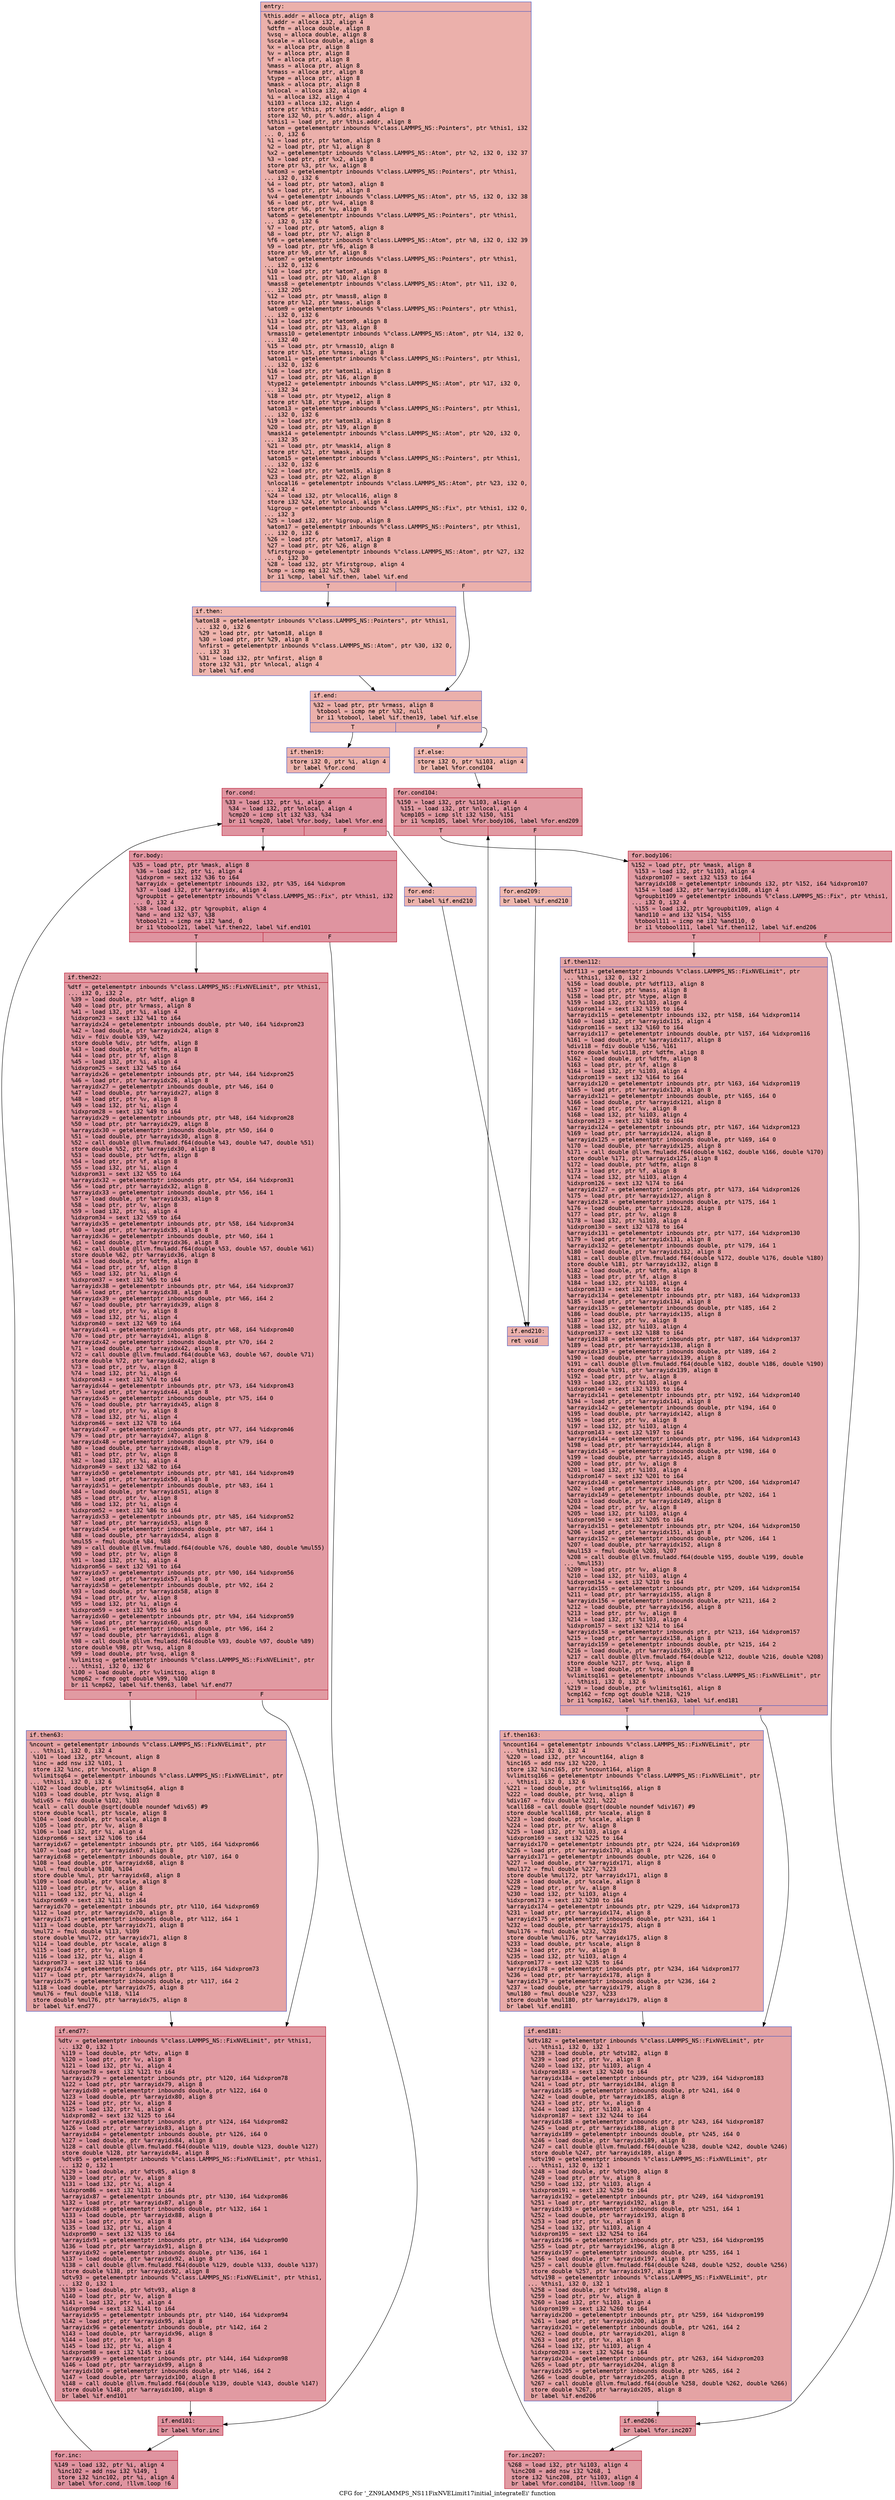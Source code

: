 digraph "CFG for '_ZN9LAMMPS_NS11FixNVELimit17initial_integrateEi' function" {
	label="CFG for '_ZN9LAMMPS_NS11FixNVELimit17initial_integrateEi' function";

	Node0x55d56b670e10 [shape=record,color="#3d50c3ff", style=filled, fillcolor="#d24b4070" fontname="Courier",label="{entry:\l|  %this.addr = alloca ptr, align 8\l  %.addr = alloca i32, align 4\l  %dtfm = alloca double, align 8\l  %vsq = alloca double, align 8\l  %scale = alloca double, align 8\l  %x = alloca ptr, align 8\l  %v = alloca ptr, align 8\l  %f = alloca ptr, align 8\l  %mass = alloca ptr, align 8\l  %rmass = alloca ptr, align 8\l  %type = alloca ptr, align 8\l  %mask = alloca ptr, align 8\l  %nlocal = alloca i32, align 4\l  %i = alloca i32, align 4\l  %i103 = alloca i32, align 4\l  store ptr %this, ptr %this.addr, align 8\l  store i32 %0, ptr %.addr, align 4\l  %this1 = load ptr, ptr %this.addr, align 8\l  %atom = getelementptr inbounds %\"class.LAMMPS_NS::Pointers\", ptr %this1, i32\l... 0, i32 6\l  %1 = load ptr, ptr %atom, align 8\l  %2 = load ptr, ptr %1, align 8\l  %x2 = getelementptr inbounds %\"class.LAMMPS_NS::Atom\", ptr %2, i32 0, i32 37\l  %3 = load ptr, ptr %x2, align 8\l  store ptr %3, ptr %x, align 8\l  %atom3 = getelementptr inbounds %\"class.LAMMPS_NS::Pointers\", ptr %this1,\l... i32 0, i32 6\l  %4 = load ptr, ptr %atom3, align 8\l  %5 = load ptr, ptr %4, align 8\l  %v4 = getelementptr inbounds %\"class.LAMMPS_NS::Atom\", ptr %5, i32 0, i32 38\l  %6 = load ptr, ptr %v4, align 8\l  store ptr %6, ptr %v, align 8\l  %atom5 = getelementptr inbounds %\"class.LAMMPS_NS::Pointers\", ptr %this1,\l... i32 0, i32 6\l  %7 = load ptr, ptr %atom5, align 8\l  %8 = load ptr, ptr %7, align 8\l  %f6 = getelementptr inbounds %\"class.LAMMPS_NS::Atom\", ptr %8, i32 0, i32 39\l  %9 = load ptr, ptr %f6, align 8\l  store ptr %9, ptr %f, align 8\l  %atom7 = getelementptr inbounds %\"class.LAMMPS_NS::Pointers\", ptr %this1,\l... i32 0, i32 6\l  %10 = load ptr, ptr %atom7, align 8\l  %11 = load ptr, ptr %10, align 8\l  %mass8 = getelementptr inbounds %\"class.LAMMPS_NS::Atom\", ptr %11, i32 0,\l... i32 205\l  %12 = load ptr, ptr %mass8, align 8\l  store ptr %12, ptr %mass, align 8\l  %atom9 = getelementptr inbounds %\"class.LAMMPS_NS::Pointers\", ptr %this1,\l... i32 0, i32 6\l  %13 = load ptr, ptr %atom9, align 8\l  %14 = load ptr, ptr %13, align 8\l  %rmass10 = getelementptr inbounds %\"class.LAMMPS_NS::Atom\", ptr %14, i32 0,\l... i32 40\l  %15 = load ptr, ptr %rmass10, align 8\l  store ptr %15, ptr %rmass, align 8\l  %atom11 = getelementptr inbounds %\"class.LAMMPS_NS::Pointers\", ptr %this1,\l... i32 0, i32 6\l  %16 = load ptr, ptr %atom11, align 8\l  %17 = load ptr, ptr %16, align 8\l  %type12 = getelementptr inbounds %\"class.LAMMPS_NS::Atom\", ptr %17, i32 0,\l... i32 34\l  %18 = load ptr, ptr %type12, align 8\l  store ptr %18, ptr %type, align 8\l  %atom13 = getelementptr inbounds %\"class.LAMMPS_NS::Pointers\", ptr %this1,\l... i32 0, i32 6\l  %19 = load ptr, ptr %atom13, align 8\l  %20 = load ptr, ptr %19, align 8\l  %mask14 = getelementptr inbounds %\"class.LAMMPS_NS::Atom\", ptr %20, i32 0,\l... i32 35\l  %21 = load ptr, ptr %mask14, align 8\l  store ptr %21, ptr %mask, align 8\l  %atom15 = getelementptr inbounds %\"class.LAMMPS_NS::Pointers\", ptr %this1,\l... i32 0, i32 6\l  %22 = load ptr, ptr %atom15, align 8\l  %23 = load ptr, ptr %22, align 8\l  %nlocal16 = getelementptr inbounds %\"class.LAMMPS_NS::Atom\", ptr %23, i32 0,\l... i32 4\l  %24 = load i32, ptr %nlocal16, align 8\l  store i32 %24, ptr %nlocal, align 4\l  %igroup = getelementptr inbounds %\"class.LAMMPS_NS::Fix\", ptr %this1, i32 0,\l... i32 3\l  %25 = load i32, ptr %igroup, align 8\l  %atom17 = getelementptr inbounds %\"class.LAMMPS_NS::Pointers\", ptr %this1,\l... i32 0, i32 6\l  %26 = load ptr, ptr %atom17, align 8\l  %27 = load ptr, ptr %26, align 8\l  %firstgroup = getelementptr inbounds %\"class.LAMMPS_NS::Atom\", ptr %27, i32\l... 0, i32 30\l  %28 = load i32, ptr %firstgroup, align 4\l  %cmp = icmp eq i32 %25, %28\l  br i1 %cmp, label %if.then, label %if.end\l|{<s0>T|<s1>F}}"];
	Node0x55d56b670e10:s0 -> Node0x55d56b673f60[tooltip="entry -> if.then\nProbability 50.00%" ];
	Node0x55d56b670e10:s1 -> Node0x55d56b673fd0[tooltip="entry -> if.end\nProbability 50.00%" ];
	Node0x55d56b673f60 [shape=record,color="#3d50c3ff", style=filled, fillcolor="#d8564670" fontname="Courier",label="{if.then:\l|  %atom18 = getelementptr inbounds %\"class.LAMMPS_NS::Pointers\", ptr %this1,\l... i32 0, i32 6\l  %29 = load ptr, ptr %atom18, align 8\l  %30 = load ptr, ptr %29, align 8\l  %nfirst = getelementptr inbounds %\"class.LAMMPS_NS::Atom\", ptr %30, i32 0,\l... i32 31\l  %31 = load i32, ptr %nfirst, align 8\l  store i32 %31, ptr %nlocal, align 4\l  br label %if.end\l}"];
	Node0x55d56b673f60 -> Node0x55d56b673fd0[tooltip="if.then -> if.end\nProbability 100.00%" ];
	Node0x55d56b673fd0 [shape=record,color="#3d50c3ff", style=filled, fillcolor="#d24b4070" fontname="Courier",label="{if.end:\l|  %32 = load ptr, ptr %rmass, align 8\l  %tobool = icmp ne ptr %32, null\l  br i1 %tobool, label %if.then19, label %if.else\l|{<s0>T|<s1>F}}"];
	Node0x55d56b673fd0:s0 -> Node0x55d56b674670[tooltip="if.end -> if.then19\nProbability 62.50%" ];
	Node0x55d56b673fd0:s1 -> Node0x55d56b6746f0[tooltip="if.end -> if.else\nProbability 37.50%" ];
	Node0x55d56b674670 [shape=record,color="#3d50c3ff", style=filled, fillcolor="#d6524470" fontname="Courier",label="{if.then19:\l|  store i32 0, ptr %i, align 4\l  br label %for.cond\l}"];
	Node0x55d56b674670 -> Node0x55d56b6748b0[tooltip="if.then19 -> for.cond\nProbability 100.00%" ];
	Node0x55d56b6748b0 [shape=record,color="#b70d28ff", style=filled, fillcolor="#b70d2870" fontname="Courier",label="{for.cond:\l|  %33 = load i32, ptr %i, align 4\l  %34 = load i32, ptr %nlocal, align 4\l  %cmp20 = icmp slt i32 %33, %34\l  br i1 %cmp20, label %for.body, label %for.end\l|{<s0>T|<s1>F}}"];
	Node0x55d56b6748b0:s0 -> Node0x55d56b674b50[tooltip="for.cond -> for.body\nProbability 96.88%" ];
	Node0x55d56b6748b0:s1 -> Node0x55d56b674bd0[tooltip="for.cond -> for.end\nProbability 3.12%" ];
	Node0x55d56b674b50 [shape=record,color="#b70d28ff", style=filled, fillcolor="#b70d2870" fontname="Courier",label="{for.body:\l|  %35 = load ptr, ptr %mask, align 8\l  %36 = load i32, ptr %i, align 4\l  %idxprom = sext i32 %36 to i64\l  %arrayidx = getelementptr inbounds i32, ptr %35, i64 %idxprom\l  %37 = load i32, ptr %arrayidx, align 4\l  %groupbit = getelementptr inbounds %\"class.LAMMPS_NS::Fix\", ptr %this1, i32\l... 0, i32 4\l  %38 = load i32, ptr %groupbit, align 4\l  %and = and i32 %37, %38\l  %tobool21 = icmp ne i32 %and, 0\l  br i1 %tobool21, label %if.then22, label %if.end101\l|{<s0>T|<s1>F}}"];
	Node0x55d56b674b50:s0 -> Node0x55d56b662380[tooltip="for.body -> if.then22\nProbability 62.50%" ];
	Node0x55d56b674b50:s1 -> Node0x55d56b64fea0[tooltip="for.body -> if.end101\nProbability 37.50%" ];
	Node0x55d56b662380 [shape=record,color="#b70d28ff", style=filled, fillcolor="#bb1b2c70" fontname="Courier",label="{if.then22:\l|  %dtf = getelementptr inbounds %\"class.LAMMPS_NS::FixNVELimit\", ptr %this1,\l... i32 0, i32 2\l  %39 = load double, ptr %dtf, align 8\l  %40 = load ptr, ptr %rmass, align 8\l  %41 = load i32, ptr %i, align 4\l  %idxprom23 = sext i32 %41 to i64\l  %arrayidx24 = getelementptr inbounds double, ptr %40, i64 %idxprom23\l  %42 = load double, ptr %arrayidx24, align 8\l  %div = fdiv double %39, %42\l  store double %div, ptr %dtfm, align 8\l  %43 = load double, ptr %dtfm, align 8\l  %44 = load ptr, ptr %f, align 8\l  %45 = load i32, ptr %i, align 4\l  %idxprom25 = sext i32 %45 to i64\l  %arrayidx26 = getelementptr inbounds ptr, ptr %44, i64 %idxprom25\l  %46 = load ptr, ptr %arrayidx26, align 8\l  %arrayidx27 = getelementptr inbounds double, ptr %46, i64 0\l  %47 = load double, ptr %arrayidx27, align 8\l  %48 = load ptr, ptr %v, align 8\l  %49 = load i32, ptr %i, align 4\l  %idxprom28 = sext i32 %49 to i64\l  %arrayidx29 = getelementptr inbounds ptr, ptr %48, i64 %idxprom28\l  %50 = load ptr, ptr %arrayidx29, align 8\l  %arrayidx30 = getelementptr inbounds double, ptr %50, i64 0\l  %51 = load double, ptr %arrayidx30, align 8\l  %52 = call double @llvm.fmuladd.f64(double %43, double %47, double %51)\l  store double %52, ptr %arrayidx30, align 8\l  %53 = load double, ptr %dtfm, align 8\l  %54 = load ptr, ptr %f, align 8\l  %55 = load i32, ptr %i, align 4\l  %idxprom31 = sext i32 %55 to i64\l  %arrayidx32 = getelementptr inbounds ptr, ptr %54, i64 %idxprom31\l  %56 = load ptr, ptr %arrayidx32, align 8\l  %arrayidx33 = getelementptr inbounds double, ptr %56, i64 1\l  %57 = load double, ptr %arrayidx33, align 8\l  %58 = load ptr, ptr %v, align 8\l  %59 = load i32, ptr %i, align 4\l  %idxprom34 = sext i32 %59 to i64\l  %arrayidx35 = getelementptr inbounds ptr, ptr %58, i64 %idxprom34\l  %60 = load ptr, ptr %arrayidx35, align 8\l  %arrayidx36 = getelementptr inbounds double, ptr %60, i64 1\l  %61 = load double, ptr %arrayidx36, align 8\l  %62 = call double @llvm.fmuladd.f64(double %53, double %57, double %61)\l  store double %62, ptr %arrayidx36, align 8\l  %63 = load double, ptr %dtfm, align 8\l  %64 = load ptr, ptr %f, align 8\l  %65 = load i32, ptr %i, align 4\l  %idxprom37 = sext i32 %65 to i64\l  %arrayidx38 = getelementptr inbounds ptr, ptr %64, i64 %idxprom37\l  %66 = load ptr, ptr %arrayidx38, align 8\l  %arrayidx39 = getelementptr inbounds double, ptr %66, i64 2\l  %67 = load double, ptr %arrayidx39, align 8\l  %68 = load ptr, ptr %v, align 8\l  %69 = load i32, ptr %i, align 4\l  %idxprom40 = sext i32 %69 to i64\l  %arrayidx41 = getelementptr inbounds ptr, ptr %68, i64 %idxprom40\l  %70 = load ptr, ptr %arrayidx41, align 8\l  %arrayidx42 = getelementptr inbounds double, ptr %70, i64 2\l  %71 = load double, ptr %arrayidx42, align 8\l  %72 = call double @llvm.fmuladd.f64(double %63, double %67, double %71)\l  store double %72, ptr %arrayidx42, align 8\l  %73 = load ptr, ptr %v, align 8\l  %74 = load i32, ptr %i, align 4\l  %idxprom43 = sext i32 %74 to i64\l  %arrayidx44 = getelementptr inbounds ptr, ptr %73, i64 %idxprom43\l  %75 = load ptr, ptr %arrayidx44, align 8\l  %arrayidx45 = getelementptr inbounds double, ptr %75, i64 0\l  %76 = load double, ptr %arrayidx45, align 8\l  %77 = load ptr, ptr %v, align 8\l  %78 = load i32, ptr %i, align 4\l  %idxprom46 = sext i32 %78 to i64\l  %arrayidx47 = getelementptr inbounds ptr, ptr %77, i64 %idxprom46\l  %79 = load ptr, ptr %arrayidx47, align 8\l  %arrayidx48 = getelementptr inbounds double, ptr %79, i64 0\l  %80 = load double, ptr %arrayidx48, align 8\l  %81 = load ptr, ptr %v, align 8\l  %82 = load i32, ptr %i, align 4\l  %idxprom49 = sext i32 %82 to i64\l  %arrayidx50 = getelementptr inbounds ptr, ptr %81, i64 %idxprom49\l  %83 = load ptr, ptr %arrayidx50, align 8\l  %arrayidx51 = getelementptr inbounds double, ptr %83, i64 1\l  %84 = load double, ptr %arrayidx51, align 8\l  %85 = load ptr, ptr %v, align 8\l  %86 = load i32, ptr %i, align 4\l  %idxprom52 = sext i32 %86 to i64\l  %arrayidx53 = getelementptr inbounds ptr, ptr %85, i64 %idxprom52\l  %87 = load ptr, ptr %arrayidx53, align 8\l  %arrayidx54 = getelementptr inbounds double, ptr %87, i64 1\l  %88 = load double, ptr %arrayidx54, align 8\l  %mul55 = fmul double %84, %88\l  %89 = call double @llvm.fmuladd.f64(double %76, double %80, double %mul55)\l  %90 = load ptr, ptr %v, align 8\l  %91 = load i32, ptr %i, align 4\l  %idxprom56 = sext i32 %91 to i64\l  %arrayidx57 = getelementptr inbounds ptr, ptr %90, i64 %idxprom56\l  %92 = load ptr, ptr %arrayidx57, align 8\l  %arrayidx58 = getelementptr inbounds double, ptr %92, i64 2\l  %93 = load double, ptr %arrayidx58, align 8\l  %94 = load ptr, ptr %v, align 8\l  %95 = load i32, ptr %i, align 4\l  %idxprom59 = sext i32 %95 to i64\l  %arrayidx60 = getelementptr inbounds ptr, ptr %94, i64 %idxprom59\l  %96 = load ptr, ptr %arrayidx60, align 8\l  %arrayidx61 = getelementptr inbounds double, ptr %96, i64 2\l  %97 = load double, ptr %arrayidx61, align 8\l  %98 = call double @llvm.fmuladd.f64(double %93, double %97, double %89)\l  store double %98, ptr %vsq, align 8\l  %99 = load double, ptr %vsq, align 8\l  %vlimitsq = getelementptr inbounds %\"class.LAMMPS_NS::FixNVELimit\", ptr\l... %this1, i32 0, i32 6\l  %100 = load double, ptr %vlimitsq, align 8\l  %cmp62 = fcmp ogt double %99, %100\l  br i1 %cmp62, label %if.then63, label %if.end77\l|{<s0>T|<s1>F}}"];
	Node0x55d56b662380:s0 -> Node0x55d56b676970[tooltip="if.then22 -> if.then63\nProbability 50.00%" ];
	Node0x55d56b662380:s1 -> Node0x55d56b6769c0[tooltip="if.then22 -> if.end77\nProbability 50.00%" ];
	Node0x55d56b676970 [shape=record,color="#3d50c3ff", style=filled, fillcolor="#c32e3170" fontname="Courier",label="{if.then63:\l|  %ncount = getelementptr inbounds %\"class.LAMMPS_NS::FixNVELimit\", ptr\l... %this1, i32 0, i32 4\l  %101 = load i32, ptr %ncount, align 8\l  %inc = add nsw i32 %101, 1\l  store i32 %inc, ptr %ncount, align 8\l  %vlimitsq64 = getelementptr inbounds %\"class.LAMMPS_NS::FixNVELimit\", ptr\l... %this1, i32 0, i32 6\l  %102 = load double, ptr %vlimitsq64, align 8\l  %103 = load double, ptr %vsq, align 8\l  %div65 = fdiv double %102, %103\l  %call = call double @sqrt(double noundef %div65) #9\l  store double %call, ptr %scale, align 8\l  %104 = load double, ptr %scale, align 8\l  %105 = load ptr, ptr %v, align 8\l  %106 = load i32, ptr %i, align 4\l  %idxprom66 = sext i32 %106 to i64\l  %arrayidx67 = getelementptr inbounds ptr, ptr %105, i64 %idxprom66\l  %107 = load ptr, ptr %arrayidx67, align 8\l  %arrayidx68 = getelementptr inbounds double, ptr %107, i64 0\l  %108 = load double, ptr %arrayidx68, align 8\l  %mul = fmul double %108, %104\l  store double %mul, ptr %arrayidx68, align 8\l  %109 = load double, ptr %scale, align 8\l  %110 = load ptr, ptr %v, align 8\l  %111 = load i32, ptr %i, align 4\l  %idxprom69 = sext i32 %111 to i64\l  %arrayidx70 = getelementptr inbounds ptr, ptr %110, i64 %idxprom69\l  %112 = load ptr, ptr %arrayidx70, align 8\l  %arrayidx71 = getelementptr inbounds double, ptr %112, i64 1\l  %113 = load double, ptr %arrayidx71, align 8\l  %mul72 = fmul double %113, %109\l  store double %mul72, ptr %arrayidx71, align 8\l  %114 = load double, ptr %scale, align 8\l  %115 = load ptr, ptr %v, align 8\l  %116 = load i32, ptr %i, align 4\l  %idxprom73 = sext i32 %116 to i64\l  %arrayidx74 = getelementptr inbounds ptr, ptr %115, i64 %idxprom73\l  %117 = load ptr, ptr %arrayidx74, align 8\l  %arrayidx75 = getelementptr inbounds double, ptr %117, i64 2\l  %118 = load double, ptr %arrayidx75, align 8\l  %mul76 = fmul double %118, %114\l  store double %mul76, ptr %arrayidx75, align 8\l  br label %if.end77\l}"];
	Node0x55d56b676970 -> Node0x55d56b6769c0[tooltip="if.then63 -> if.end77\nProbability 100.00%" ];
	Node0x55d56b6769c0 [shape=record,color="#b70d28ff", style=filled, fillcolor="#bb1b2c70" fontname="Courier",label="{if.end77:\l|  %dtv = getelementptr inbounds %\"class.LAMMPS_NS::FixNVELimit\", ptr %this1,\l... i32 0, i32 1\l  %119 = load double, ptr %dtv, align 8\l  %120 = load ptr, ptr %v, align 8\l  %121 = load i32, ptr %i, align 4\l  %idxprom78 = sext i32 %121 to i64\l  %arrayidx79 = getelementptr inbounds ptr, ptr %120, i64 %idxprom78\l  %122 = load ptr, ptr %arrayidx79, align 8\l  %arrayidx80 = getelementptr inbounds double, ptr %122, i64 0\l  %123 = load double, ptr %arrayidx80, align 8\l  %124 = load ptr, ptr %x, align 8\l  %125 = load i32, ptr %i, align 4\l  %idxprom82 = sext i32 %125 to i64\l  %arrayidx83 = getelementptr inbounds ptr, ptr %124, i64 %idxprom82\l  %126 = load ptr, ptr %arrayidx83, align 8\l  %arrayidx84 = getelementptr inbounds double, ptr %126, i64 0\l  %127 = load double, ptr %arrayidx84, align 8\l  %128 = call double @llvm.fmuladd.f64(double %119, double %123, double %127)\l  store double %128, ptr %arrayidx84, align 8\l  %dtv85 = getelementptr inbounds %\"class.LAMMPS_NS::FixNVELimit\", ptr %this1,\l... i32 0, i32 1\l  %129 = load double, ptr %dtv85, align 8\l  %130 = load ptr, ptr %v, align 8\l  %131 = load i32, ptr %i, align 4\l  %idxprom86 = sext i32 %131 to i64\l  %arrayidx87 = getelementptr inbounds ptr, ptr %130, i64 %idxprom86\l  %132 = load ptr, ptr %arrayidx87, align 8\l  %arrayidx88 = getelementptr inbounds double, ptr %132, i64 1\l  %133 = load double, ptr %arrayidx88, align 8\l  %134 = load ptr, ptr %x, align 8\l  %135 = load i32, ptr %i, align 4\l  %idxprom90 = sext i32 %135 to i64\l  %arrayidx91 = getelementptr inbounds ptr, ptr %134, i64 %idxprom90\l  %136 = load ptr, ptr %arrayidx91, align 8\l  %arrayidx92 = getelementptr inbounds double, ptr %136, i64 1\l  %137 = load double, ptr %arrayidx92, align 8\l  %138 = call double @llvm.fmuladd.f64(double %129, double %133, double %137)\l  store double %138, ptr %arrayidx92, align 8\l  %dtv93 = getelementptr inbounds %\"class.LAMMPS_NS::FixNVELimit\", ptr %this1,\l... i32 0, i32 1\l  %139 = load double, ptr %dtv93, align 8\l  %140 = load ptr, ptr %v, align 8\l  %141 = load i32, ptr %i, align 4\l  %idxprom94 = sext i32 %141 to i64\l  %arrayidx95 = getelementptr inbounds ptr, ptr %140, i64 %idxprom94\l  %142 = load ptr, ptr %arrayidx95, align 8\l  %arrayidx96 = getelementptr inbounds double, ptr %142, i64 2\l  %143 = load double, ptr %arrayidx96, align 8\l  %144 = load ptr, ptr %x, align 8\l  %145 = load i32, ptr %i, align 4\l  %idxprom98 = sext i32 %145 to i64\l  %arrayidx99 = getelementptr inbounds ptr, ptr %144, i64 %idxprom98\l  %146 = load ptr, ptr %arrayidx99, align 8\l  %arrayidx100 = getelementptr inbounds double, ptr %146, i64 2\l  %147 = load double, ptr %arrayidx100, align 8\l  %148 = call double @llvm.fmuladd.f64(double %139, double %143, double %147)\l  store double %148, ptr %arrayidx100, align 8\l  br label %if.end101\l}"];
	Node0x55d56b6769c0 -> Node0x55d56b64fea0[tooltip="if.end77 -> if.end101\nProbability 100.00%" ];
	Node0x55d56b64fea0 [shape=record,color="#b70d28ff", style=filled, fillcolor="#b70d2870" fontname="Courier",label="{if.end101:\l|  br label %for.inc\l}"];
	Node0x55d56b64fea0 -> Node0x55d56b680f00[tooltip="if.end101 -> for.inc\nProbability 100.00%" ];
	Node0x55d56b680f00 [shape=record,color="#b70d28ff", style=filled, fillcolor="#b70d2870" fontname="Courier",label="{for.inc:\l|  %149 = load i32, ptr %i, align 4\l  %inc102 = add nsw i32 %149, 1\l  store i32 %inc102, ptr %i, align 4\l  br label %for.cond, !llvm.loop !6\l}"];
	Node0x55d56b680f00 -> Node0x55d56b6748b0[tooltip="for.inc -> for.cond\nProbability 100.00%" ];
	Node0x55d56b674bd0 [shape=record,color="#3d50c3ff", style=filled, fillcolor="#d6524470" fontname="Courier",label="{for.end:\l|  br label %if.end210\l}"];
	Node0x55d56b674bd0 -> Node0x55d56b6812b0[tooltip="for.end -> if.end210\nProbability 100.00%" ];
	Node0x55d56b6746f0 [shape=record,color="#3d50c3ff", style=filled, fillcolor="#dc5d4a70" fontname="Courier",label="{if.else:\l|  store i32 0, ptr %i103, align 4\l  br label %for.cond104\l}"];
	Node0x55d56b6746f0 -> Node0x55d56b681410[tooltip="if.else -> for.cond104\nProbability 100.00%" ];
	Node0x55d56b681410 [shape=record,color="#b70d28ff", style=filled, fillcolor="#bb1b2c70" fontname="Courier",label="{for.cond104:\l|  %150 = load i32, ptr %i103, align 4\l  %151 = load i32, ptr %nlocal, align 4\l  %cmp105 = icmp slt i32 %150, %151\l  br i1 %cmp105, label %for.body106, label %for.end209\l|{<s0>T|<s1>F}}"];
	Node0x55d56b681410:s0 -> Node0x55d56b681680[tooltip="for.cond104 -> for.body106\nProbability 96.88%" ];
	Node0x55d56b681410:s1 -> Node0x55d56b681700[tooltip="for.cond104 -> for.end209\nProbability 3.12%" ];
	Node0x55d56b681680 [shape=record,color="#b70d28ff", style=filled, fillcolor="#bb1b2c70" fontname="Courier",label="{for.body106:\l|  %152 = load ptr, ptr %mask, align 8\l  %153 = load i32, ptr %i103, align 4\l  %idxprom107 = sext i32 %153 to i64\l  %arrayidx108 = getelementptr inbounds i32, ptr %152, i64 %idxprom107\l  %154 = load i32, ptr %arrayidx108, align 4\l  %groupbit109 = getelementptr inbounds %\"class.LAMMPS_NS::Fix\", ptr %this1,\l... i32 0, i32 4\l  %155 = load i32, ptr %groupbit109, align 4\l  %and110 = and i32 %154, %155\l  %tobool111 = icmp ne i32 %and110, 0\l  br i1 %tobool111, label %if.then112, label %if.end206\l|{<s0>T|<s1>F}}"];
	Node0x55d56b681680:s0 -> Node0x55d56b681e00[tooltip="for.body106 -> if.then112\nProbability 62.50%" ];
	Node0x55d56b681680:s1 -> Node0x55d56b681e80[tooltip="for.body106 -> if.end206\nProbability 37.50%" ];
	Node0x55d56b681e00 [shape=record,color="#3d50c3ff", style=filled, fillcolor="#c32e3170" fontname="Courier",label="{if.then112:\l|  %dtf113 = getelementptr inbounds %\"class.LAMMPS_NS::FixNVELimit\", ptr\l... %this1, i32 0, i32 2\l  %156 = load double, ptr %dtf113, align 8\l  %157 = load ptr, ptr %mass, align 8\l  %158 = load ptr, ptr %type, align 8\l  %159 = load i32, ptr %i103, align 4\l  %idxprom114 = sext i32 %159 to i64\l  %arrayidx115 = getelementptr inbounds i32, ptr %158, i64 %idxprom114\l  %160 = load i32, ptr %arrayidx115, align 4\l  %idxprom116 = sext i32 %160 to i64\l  %arrayidx117 = getelementptr inbounds double, ptr %157, i64 %idxprom116\l  %161 = load double, ptr %arrayidx117, align 8\l  %div118 = fdiv double %156, %161\l  store double %div118, ptr %dtfm, align 8\l  %162 = load double, ptr %dtfm, align 8\l  %163 = load ptr, ptr %f, align 8\l  %164 = load i32, ptr %i103, align 4\l  %idxprom119 = sext i32 %164 to i64\l  %arrayidx120 = getelementptr inbounds ptr, ptr %163, i64 %idxprom119\l  %165 = load ptr, ptr %arrayidx120, align 8\l  %arrayidx121 = getelementptr inbounds double, ptr %165, i64 0\l  %166 = load double, ptr %arrayidx121, align 8\l  %167 = load ptr, ptr %v, align 8\l  %168 = load i32, ptr %i103, align 4\l  %idxprom123 = sext i32 %168 to i64\l  %arrayidx124 = getelementptr inbounds ptr, ptr %167, i64 %idxprom123\l  %169 = load ptr, ptr %arrayidx124, align 8\l  %arrayidx125 = getelementptr inbounds double, ptr %169, i64 0\l  %170 = load double, ptr %arrayidx125, align 8\l  %171 = call double @llvm.fmuladd.f64(double %162, double %166, double %170)\l  store double %171, ptr %arrayidx125, align 8\l  %172 = load double, ptr %dtfm, align 8\l  %173 = load ptr, ptr %f, align 8\l  %174 = load i32, ptr %i103, align 4\l  %idxprom126 = sext i32 %174 to i64\l  %arrayidx127 = getelementptr inbounds ptr, ptr %173, i64 %idxprom126\l  %175 = load ptr, ptr %arrayidx127, align 8\l  %arrayidx128 = getelementptr inbounds double, ptr %175, i64 1\l  %176 = load double, ptr %arrayidx128, align 8\l  %177 = load ptr, ptr %v, align 8\l  %178 = load i32, ptr %i103, align 4\l  %idxprom130 = sext i32 %178 to i64\l  %arrayidx131 = getelementptr inbounds ptr, ptr %177, i64 %idxprom130\l  %179 = load ptr, ptr %arrayidx131, align 8\l  %arrayidx132 = getelementptr inbounds double, ptr %179, i64 1\l  %180 = load double, ptr %arrayidx132, align 8\l  %181 = call double @llvm.fmuladd.f64(double %172, double %176, double %180)\l  store double %181, ptr %arrayidx132, align 8\l  %182 = load double, ptr %dtfm, align 8\l  %183 = load ptr, ptr %f, align 8\l  %184 = load i32, ptr %i103, align 4\l  %idxprom133 = sext i32 %184 to i64\l  %arrayidx134 = getelementptr inbounds ptr, ptr %183, i64 %idxprom133\l  %185 = load ptr, ptr %arrayidx134, align 8\l  %arrayidx135 = getelementptr inbounds double, ptr %185, i64 2\l  %186 = load double, ptr %arrayidx135, align 8\l  %187 = load ptr, ptr %v, align 8\l  %188 = load i32, ptr %i103, align 4\l  %idxprom137 = sext i32 %188 to i64\l  %arrayidx138 = getelementptr inbounds ptr, ptr %187, i64 %idxprom137\l  %189 = load ptr, ptr %arrayidx138, align 8\l  %arrayidx139 = getelementptr inbounds double, ptr %189, i64 2\l  %190 = load double, ptr %arrayidx139, align 8\l  %191 = call double @llvm.fmuladd.f64(double %182, double %186, double %190)\l  store double %191, ptr %arrayidx139, align 8\l  %192 = load ptr, ptr %v, align 8\l  %193 = load i32, ptr %i103, align 4\l  %idxprom140 = sext i32 %193 to i64\l  %arrayidx141 = getelementptr inbounds ptr, ptr %192, i64 %idxprom140\l  %194 = load ptr, ptr %arrayidx141, align 8\l  %arrayidx142 = getelementptr inbounds double, ptr %194, i64 0\l  %195 = load double, ptr %arrayidx142, align 8\l  %196 = load ptr, ptr %v, align 8\l  %197 = load i32, ptr %i103, align 4\l  %idxprom143 = sext i32 %197 to i64\l  %arrayidx144 = getelementptr inbounds ptr, ptr %196, i64 %idxprom143\l  %198 = load ptr, ptr %arrayidx144, align 8\l  %arrayidx145 = getelementptr inbounds double, ptr %198, i64 0\l  %199 = load double, ptr %arrayidx145, align 8\l  %200 = load ptr, ptr %v, align 8\l  %201 = load i32, ptr %i103, align 4\l  %idxprom147 = sext i32 %201 to i64\l  %arrayidx148 = getelementptr inbounds ptr, ptr %200, i64 %idxprom147\l  %202 = load ptr, ptr %arrayidx148, align 8\l  %arrayidx149 = getelementptr inbounds double, ptr %202, i64 1\l  %203 = load double, ptr %arrayidx149, align 8\l  %204 = load ptr, ptr %v, align 8\l  %205 = load i32, ptr %i103, align 4\l  %idxprom150 = sext i32 %205 to i64\l  %arrayidx151 = getelementptr inbounds ptr, ptr %204, i64 %idxprom150\l  %206 = load ptr, ptr %arrayidx151, align 8\l  %arrayidx152 = getelementptr inbounds double, ptr %206, i64 1\l  %207 = load double, ptr %arrayidx152, align 8\l  %mul153 = fmul double %203, %207\l  %208 = call double @llvm.fmuladd.f64(double %195, double %199, double\l... %mul153)\l  %209 = load ptr, ptr %v, align 8\l  %210 = load i32, ptr %i103, align 4\l  %idxprom154 = sext i32 %210 to i64\l  %arrayidx155 = getelementptr inbounds ptr, ptr %209, i64 %idxprom154\l  %211 = load ptr, ptr %arrayidx155, align 8\l  %arrayidx156 = getelementptr inbounds double, ptr %211, i64 2\l  %212 = load double, ptr %arrayidx156, align 8\l  %213 = load ptr, ptr %v, align 8\l  %214 = load i32, ptr %i103, align 4\l  %idxprom157 = sext i32 %214 to i64\l  %arrayidx158 = getelementptr inbounds ptr, ptr %213, i64 %idxprom157\l  %215 = load ptr, ptr %arrayidx158, align 8\l  %arrayidx159 = getelementptr inbounds double, ptr %215, i64 2\l  %216 = load double, ptr %arrayidx159, align 8\l  %217 = call double @llvm.fmuladd.f64(double %212, double %216, double %208)\l  store double %217, ptr %vsq, align 8\l  %218 = load double, ptr %vsq, align 8\l  %vlimitsq161 = getelementptr inbounds %\"class.LAMMPS_NS::FixNVELimit\", ptr\l... %this1, i32 0, i32 6\l  %219 = load double, ptr %vlimitsq161, align 8\l  %cmp162 = fcmp ogt double %218, %219\l  br i1 %cmp162, label %if.then163, label %if.end181\l|{<s0>T|<s1>F}}"];
	Node0x55d56b681e00:s0 -> Node0x55d56b67b550[tooltip="if.then112 -> if.then163\nProbability 50.00%" ];
	Node0x55d56b681e00:s1 -> Node0x55d56b67b5a0[tooltip="if.then112 -> if.end181\nProbability 50.00%" ];
	Node0x55d56b67b550 [shape=record,color="#3d50c3ff", style=filled, fillcolor="#ca3b3770" fontname="Courier",label="{if.then163:\l|  %ncount164 = getelementptr inbounds %\"class.LAMMPS_NS::FixNVELimit\", ptr\l... %this1, i32 0, i32 4\l  %220 = load i32, ptr %ncount164, align 8\l  %inc165 = add nsw i32 %220, 1\l  store i32 %inc165, ptr %ncount164, align 8\l  %vlimitsq166 = getelementptr inbounds %\"class.LAMMPS_NS::FixNVELimit\", ptr\l... %this1, i32 0, i32 6\l  %221 = load double, ptr %vlimitsq166, align 8\l  %222 = load double, ptr %vsq, align 8\l  %div167 = fdiv double %221, %222\l  %call168 = call double @sqrt(double noundef %div167) #9\l  store double %call168, ptr %scale, align 8\l  %223 = load double, ptr %scale, align 8\l  %224 = load ptr, ptr %v, align 8\l  %225 = load i32, ptr %i103, align 4\l  %idxprom169 = sext i32 %225 to i64\l  %arrayidx170 = getelementptr inbounds ptr, ptr %224, i64 %idxprom169\l  %226 = load ptr, ptr %arrayidx170, align 8\l  %arrayidx171 = getelementptr inbounds double, ptr %226, i64 0\l  %227 = load double, ptr %arrayidx171, align 8\l  %mul172 = fmul double %227, %223\l  store double %mul172, ptr %arrayidx171, align 8\l  %228 = load double, ptr %scale, align 8\l  %229 = load ptr, ptr %v, align 8\l  %230 = load i32, ptr %i103, align 4\l  %idxprom173 = sext i32 %230 to i64\l  %arrayidx174 = getelementptr inbounds ptr, ptr %229, i64 %idxprom173\l  %231 = load ptr, ptr %arrayidx174, align 8\l  %arrayidx175 = getelementptr inbounds double, ptr %231, i64 1\l  %232 = load double, ptr %arrayidx175, align 8\l  %mul176 = fmul double %232, %228\l  store double %mul176, ptr %arrayidx175, align 8\l  %233 = load double, ptr %scale, align 8\l  %234 = load ptr, ptr %v, align 8\l  %235 = load i32, ptr %i103, align 4\l  %idxprom177 = sext i32 %235 to i64\l  %arrayidx178 = getelementptr inbounds ptr, ptr %234, i64 %idxprom177\l  %236 = load ptr, ptr %arrayidx178, align 8\l  %arrayidx179 = getelementptr inbounds double, ptr %236, i64 2\l  %237 = load double, ptr %arrayidx179, align 8\l  %mul180 = fmul double %237, %233\l  store double %mul180, ptr %arrayidx179, align 8\l  br label %if.end181\l}"];
	Node0x55d56b67b550 -> Node0x55d56b67b5a0[tooltip="if.then163 -> if.end181\nProbability 100.00%" ];
	Node0x55d56b67b5a0 [shape=record,color="#3d50c3ff", style=filled, fillcolor="#c32e3170" fontname="Courier",label="{if.end181:\l|  %dtv182 = getelementptr inbounds %\"class.LAMMPS_NS::FixNVELimit\", ptr\l... %this1, i32 0, i32 1\l  %238 = load double, ptr %dtv182, align 8\l  %239 = load ptr, ptr %v, align 8\l  %240 = load i32, ptr %i103, align 4\l  %idxprom183 = sext i32 %240 to i64\l  %arrayidx184 = getelementptr inbounds ptr, ptr %239, i64 %idxprom183\l  %241 = load ptr, ptr %arrayidx184, align 8\l  %arrayidx185 = getelementptr inbounds double, ptr %241, i64 0\l  %242 = load double, ptr %arrayidx185, align 8\l  %243 = load ptr, ptr %x, align 8\l  %244 = load i32, ptr %i103, align 4\l  %idxprom187 = sext i32 %244 to i64\l  %arrayidx188 = getelementptr inbounds ptr, ptr %243, i64 %idxprom187\l  %245 = load ptr, ptr %arrayidx188, align 8\l  %arrayidx189 = getelementptr inbounds double, ptr %245, i64 0\l  %246 = load double, ptr %arrayidx189, align 8\l  %247 = call double @llvm.fmuladd.f64(double %238, double %242, double %246)\l  store double %247, ptr %arrayidx189, align 8\l  %dtv190 = getelementptr inbounds %\"class.LAMMPS_NS::FixNVELimit\", ptr\l... %this1, i32 0, i32 1\l  %248 = load double, ptr %dtv190, align 8\l  %249 = load ptr, ptr %v, align 8\l  %250 = load i32, ptr %i103, align 4\l  %idxprom191 = sext i32 %250 to i64\l  %arrayidx192 = getelementptr inbounds ptr, ptr %249, i64 %idxprom191\l  %251 = load ptr, ptr %arrayidx192, align 8\l  %arrayidx193 = getelementptr inbounds double, ptr %251, i64 1\l  %252 = load double, ptr %arrayidx193, align 8\l  %253 = load ptr, ptr %x, align 8\l  %254 = load i32, ptr %i103, align 4\l  %idxprom195 = sext i32 %254 to i64\l  %arrayidx196 = getelementptr inbounds ptr, ptr %253, i64 %idxprom195\l  %255 = load ptr, ptr %arrayidx196, align 8\l  %arrayidx197 = getelementptr inbounds double, ptr %255, i64 1\l  %256 = load double, ptr %arrayidx197, align 8\l  %257 = call double @llvm.fmuladd.f64(double %248, double %252, double %256)\l  store double %257, ptr %arrayidx197, align 8\l  %dtv198 = getelementptr inbounds %\"class.LAMMPS_NS::FixNVELimit\", ptr\l... %this1, i32 0, i32 1\l  %258 = load double, ptr %dtv198, align 8\l  %259 = load ptr, ptr %v, align 8\l  %260 = load i32, ptr %i103, align 4\l  %idxprom199 = sext i32 %260 to i64\l  %arrayidx200 = getelementptr inbounds ptr, ptr %259, i64 %idxprom199\l  %261 = load ptr, ptr %arrayidx200, align 8\l  %arrayidx201 = getelementptr inbounds double, ptr %261, i64 2\l  %262 = load double, ptr %arrayidx201, align 8\l  %263 = load ptr, ptr %x, align 8\l  %264 = load i32, ptr %i103, align 4\l  %idxprom203 = sext i32 %264 to i64\l  %arrayidx204 = getelementptr inbounds ptr, ptr %263, i64 %idxprom203\l  %265 = load ptr, ptr %arrayidx204, align 8\l  %arrayidx205 = getelementptr inbounds double, ptr %265, i64 2\l  %266 = load double, ptr %arrayidx205, align 8\l  %267 = call double @llvm.fmuladd.f64(double %258, double %262, double %266)\l  store double %267, ptr %arrayidx205, align 8\l  br label %if.end206\l}"];
	Node0x55d56b67b5a0 -> Node0x55d56b681e80[tooltip="if.end181 -> if.end206\nProbability 100.00%" ];
	Node0x55d56b681e80 [shape=record,color="#b70d28ff", style=filled, fillcolor="#bb1b2c70" fontname="Courier",label="{if.end206:\l|  br label %for.inc207\l}"];
	Node0x55d56b681e80 -> Node0x55d56b68c410[tooltip="if.end206 -> for.inc207\nProbability 100.00%" ];
	Node0x55d56b68c410 [shape=record,color="#b70d28ff", style=filled, fillcolor="#bb1b2c70" fontname="Courier",label="{for.inc207:\l|  %268 = load i32, ptr %i103, align 4\l  %inc208 = add nsw i32 %268, 1\l  store i32 %inc208, ptr %i103, align 4\l  br label %for.cond104, !llvm.loop !8\l}"];
	Node0x55d56b68c410 -> Node0x55d56b681410[tooltip="for.inc207 -> for.cond104\nProbability 100.00%" ];
	Node0x55d56b681700 [shape=record,color="#3d50c3ff", style=filled, fillcolor="#dc5d4a70" fontname="Courier",label="{for.end209:\l|  br label %if.end210\l}"];
	Node0x55d56b681700 -> Node0x55d56b6812b0[tooltip="for.end209 -> if.end210\nProbability 100.00%" ];
	Node0x55d56b6812b0 [shape=record,color="#3d50c3ff", style=filled, fillcolor="#d24b4070" fontname="Courier",label="{if.end210:\l|  ret void\l}"];
}

